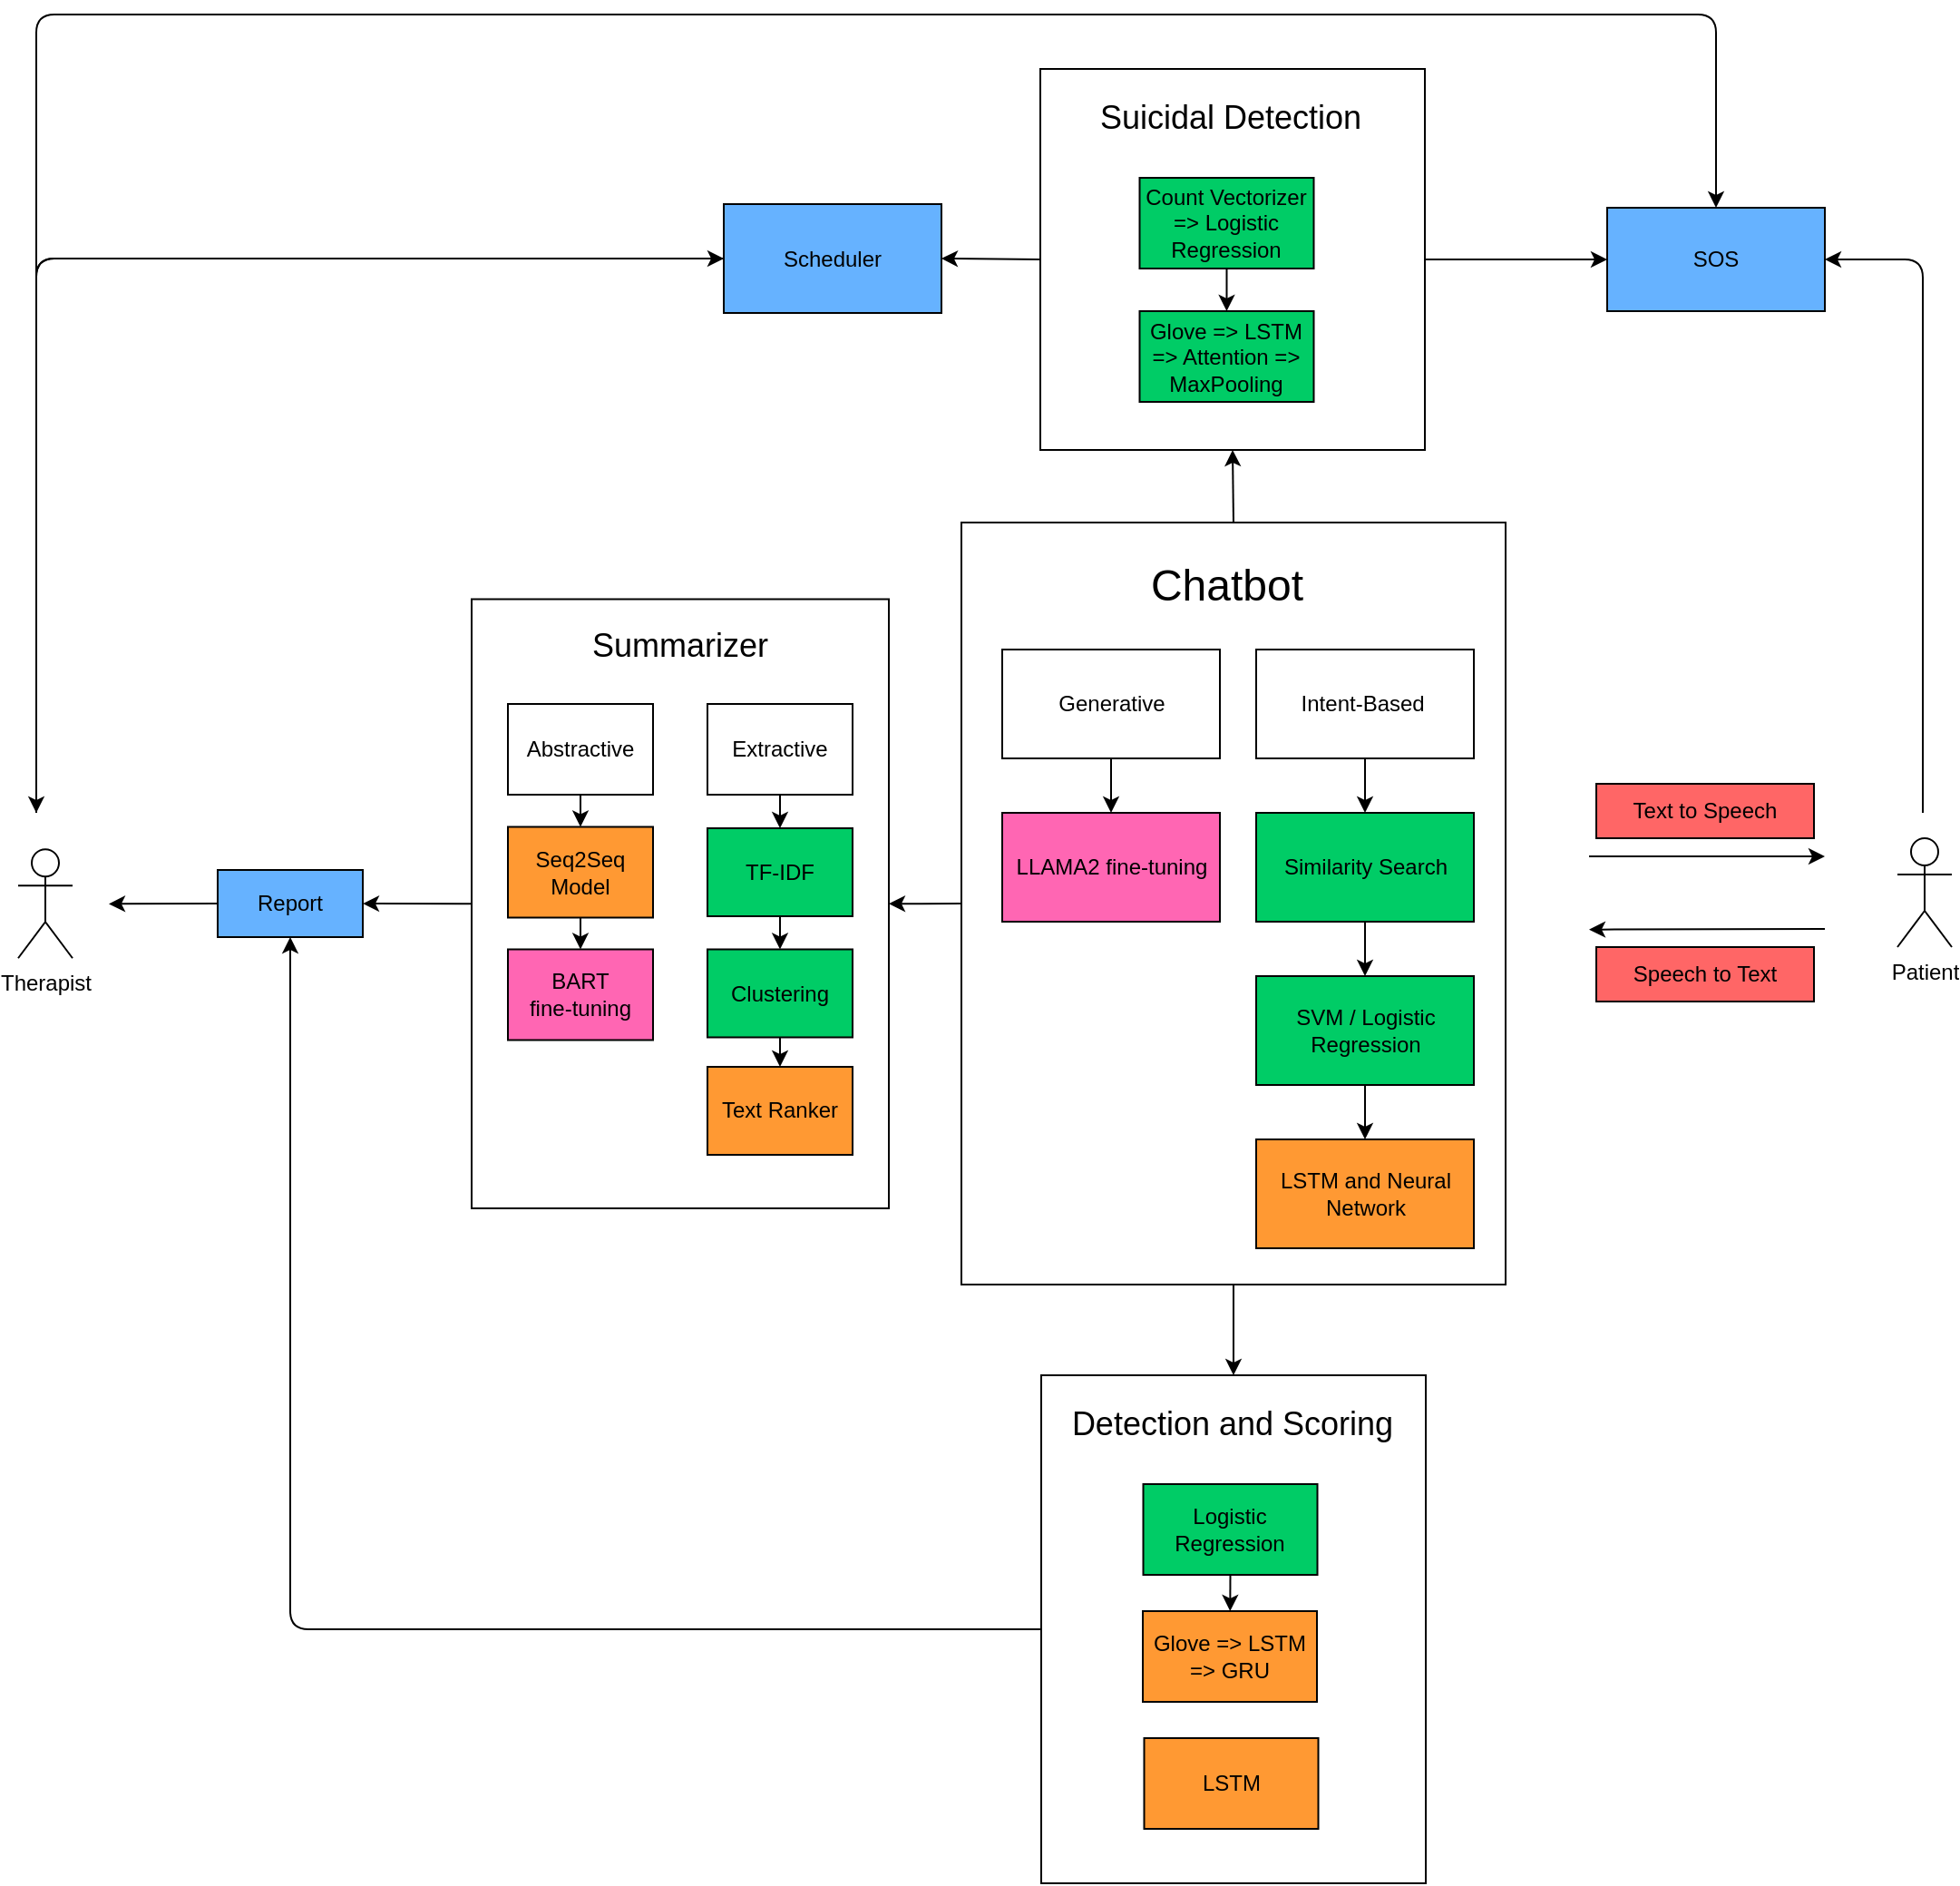 <mxfile>
    <diagram id="nxzzNV7BYu5baKhF10Te" name="Page-1">
        <mxGraphModel dx="2183" dy="704" grid="1" gridSize="10" guides="1" tooltips="1" connect="1" arrows="1" fold="1" page="1" pageScale="1" pageWidth="850" pageHeight="1100" math="0" shadow="0">
            <root>
                <mxCell id="0"/>
                <mxCell id="1" parent="0"/>
                <mxCell id="15" style="edgeStyle=none;html=1;" parent="1" edge="1">
                    <mxGeometry relative="1" as="geometry">
                        <mxPoint x="986" y="654" as="targetPoint"/>
                        <mxPoint x="856" y="654" as="sourcePoint"/>
                    </mxGeometry>
                </mxCell>
                <mxCell id="38" style="edgeStyle=none;html=1;exitX=0;exitY=0.5;exitDx=0;exitDy=0;entryX=1;entryY=0.5;entryDx=0;entryDy=0;" parent="1" source="2" target="24" edge="1">
                    <mxGeometry relative="1" as="geometry"/>
                </mxCell>
                <mxCell id="41" style="edgeStyle=none;html=1;exitX=0.5;exitY=1;exitDx=0;exitDy=0;entryX=0.5;entryY=0;entryDx=0;entryDy=0;" parent="1" source="2" target="22" edge="1">
                    <mxGeometry relative="1" as="geometry"/>
                </mxCell>
                <mxCell id="64" style="html=1;exitX=0.5;exitY=0;exitDx=0;exitDy=0;entryX=0.5;entryY=1;entryDx=0;entryDy=0;fontSize=18;" parent="1" source="2" target="59" edge="1">
                    <mxGeometry relative="1" as="geometry"/>
                </mxCell>
                <mxCell id="2" value="" style="rounded=0;whiteSpace=wrap;html=1;" parent="1" vertex="1">
                    <mxGeometry x="510" y="470" width="300" height="420" as="geometry"/>
                </mxCell>
                <mxCell id="7" value="" style="edgeStyle=none;html=1;" parent="1" source="3" target="6" edge="1">
                    <mxGeometry relative="1" as="geometry"/>
                </mxCell>
                <mxCell id="3" value="Intent-Based&amp;nbsp;" style="rounded=0;whiteSpace=wrap;html=1;" parent="1" vertex="1">
                    <mxGeometry x="672.5" y="540" width="120" height="60" as="geometry"/>
                </mxCell>
                <mxCell id="4" value="&lt;font style=&quot;font-size: 24px;&quot;&gt;Chatbot&lt;/font&gt;" style="text;html=1;strokeColor=none;fillColor=none;align=center;verticalAlign=middle;whiteSpace=wrap;rounded=0;" parent="1" vertex="1">
                    <mxGeometry x="590" y="490" width="132.5" height="30" as="geometry"/>
                </mxCell>
                <mxCell id="13" value="" style="edgeStyle=none;html=1;" parent="1" source="5" target="12" edge="1">
                    <mxGeometry relative="1" as="geometry"/>
                </mxCell>
                <mxCell id="5" value="Generative" style="rounded=0;whiteSpace=wrap;html=1;" parent="1" vertex="1">
                    <mxGeometry x="532.5" y="540" width="120" height="60" as="geometry"/>
                </mxCell>
                <mxCell id="9" value="" style="edgeStyle=none;html=1;" parent="1" source="6" target="8" edge="1">
                    <mxGeometry relative="1" as="geometry"/>
                </mxCell>
                <mxCell id="6" value="Similarity Search" style="whiteSpace=wrap;html=1;rounded=0;fillColor=#00CC66;" parent="1" vertex="1">
                    <mxGeometry x="672.5" y="630" width="120" height="60" as="geometry"/>
                </mxCell>
                <mxCell id="11" value="" style="edgeStyle=none;html=1;" parent="1" source="8" target="10" edge="1">
                    <mxGeometry relative="1" as="geometry"/>
                </mxCell>
                <mxCell id="8" value="SVM / Logistic Regression" style="whiteSpace=wrap;html=1;rounded=0;fillColor=#00CC66;" parent="1" vertex="1">
                    <mxGeometry x="672.5" y="720" width="120" height="60" as="geometry"/>
                </mxCell>
                <mxCell id="10" value="LSTM and Neural Network" style="whiteSpace=wrap;html=1;rounded=0;fillColor=#FF9933;" parent="1" vertex="1">
                    <mxGeometry x="672.5" y="810" width="120" height="60" as="geometry"/>
                </mxCell>
                <mxCell id="12" value="LLAMA2 fine-tuning" style="whiteSpace=wrap;html=1;rounded=0;fillColor=#FF66B3;" parent="1" vertex="1">
                    <mxGeometry x="532.5" y="630" width="120" height="60" as="geometry"/>
                </mxCell>
                <mxCell id="14" value="Patient&lt;br&gt;" style="shape=umlActor;verticalLabelPosition=bottom;verticalAlign=top;html=1;outlineConnect=0;" parent="1" vertex="1">
                    <mxGeometry x="1026" y="644" width="30" height="60" as="geometry"/>
                </mxCell>
                <mxCell id="16" style="edgeStyle=none;html=1;" parent="1" edge="1">
                    <mxGeometry relative="1" as="geometry">
                        <mxPoint x="856" y="694.33" as="targetPoint"/>
                        <mxPoint x="986" y="694" as="sourcePoint"/>
                    </mxGeometry>
                </mxCell>
                <mxCell id="42" style="edgeStyle=orthogonalEdgeStyle;html=1;exitX=0;exitY=0.5;exitDx=0;exitDy=0;entryX=0.5;entryY=1;entryDx=0;entryDy=0;" parent="1" source="22" target="34" edge="1">
                    <mxGeometry relative="1" as="geometry"/>
                </mxCell>
                <mxCell id="22" value="" style="rounded=0;whiteSpace=wrap;html=1;" parent="1" vertex="1">
                    <mxGeometry x="554" y="940" width="212" height="280" as="geometry"/>
                </mxCell>
                <mxCell id="23" value="&lt;font style=&quot;font-size: 18px;&quot;&gt;Detection and Scoring&lt;/font&gt;" style="text;html=1;strokeColor=none;fillColor=none;align=center;verticalAlign=middle;whiteSpace=wrap;rounded=0;" parent="1" vertex="1">
                    <mxGeometry x="532.5" y="951.5" width="252.5" height="30" as="geometry"/>
                </mxCell>
                <mxCell id="39" style="edgeStyle=none;html=1;exitX=0;exitY=0.5;exitDx=0;exitDy=0;" parent="1" source="24" target="34" edge="1">
                    <mxGeometry relative="1" as="geometry"/>
                </mxCell>
                <mxCell id="24" value="" style="rounded=0;whiteSpace=wrap;html=1;" parent="1" vertex="1">
                    <mxGeometry x="240" y="512.25" width="230" height="335.75" as="geometry"/>
                </mxCell>
                <mxCell id="25" value="&lt;font style=&quot;font-size: 18px;&quot;&gt;Summarizer&lt;/font&gt;" style="text;html=1;strokeColor=none;fillColor=none;align=center;verticalAlign=middle;whiteSpace=wrap;rounded=0;" parent="1" vertex="1">
                    <mxGeometry x="325" y="523" width="60" height="30" as="geometry"/>
                </mxCell>
                <mxCell id="29" value="" style="edgeStyle=none;html=1;" parent="1" source="26" target="28" edge="1">
                    <mxGeometry relative="1" as="geometry"/>
                </mxCell>
                <mxCell id="26" value="Extractive" style="rounded=0;whiteSpace=wrap;html=1;" parent="1" vertex="1">
                    <mxGeometry x="370" y="570" width="80" height="50" as="geometry"/>
                </mxCell>
                <mxCell id="Yz0v-OLk0Z-_11yOdA3S-93" style="edgeStyle=none;html=1;exitX=0.5;exitY=1;exitDx=0;exitDy=0;entryX=0.5;entryY=0;entryDx=0;entryDy=0;" edge="1" parent="1" source="27" target="69">
                    <mxGeometry relative="1" as="geometry"/>
                </mxCell>
                <mxCell id="27" value="Abstractive" style="rounded=0;whiteSpace=wrap;html=1;" parent="1" vertex="1">
                    <mxGeometry x="260" y="570" width="80" height="50" as="geometry"/>
                </mxCell>
                <mxCell id="Yz0v-OLk0Z-_11yOdA3S-90" style="edgeStyle=none;html=1;exitX=0.5;exitY=1;exitDx=0;exitDy=0;entryX=0.5;entryY=0;entryDx=0;entryDy=0;" edge="1" parent="1" source="28" target="87">
                    <mxGeometry relative="1" as="geometry"/>
                </mxCell>
                <mxCell id="28" value="TF-IDF" style="whiteSpace=wrap;html=1;rounded=0;fillColor=#00CC66;" parent="1" vertex="1">
                    <mxGeometry x="370" y="638.5" width="80" height="48.5" as="geometry"/>
                </mxCell>
                <mxCell id="75" style="edgeStyle=none;html=1;exitX=0;exitY=0.5;exitDx=0;exitDy=0;fontSize=18;" parent="1" source="34" edge="1">
                    <mxGeometry relative="1" as="geometry">
                        <mxPoint x="40" y="680.19" as="targetPoint"/>
                    </mxGeometry>
                </mxCell>
                <mxCell id="34" value="Report" style="rounded=0;whiteSpace=wrap;html=1;fillColor=#66B2FF;" parent="1" vertex="1">
                    <mxGeometry x="100" y="661.5" width="80" height="37" as="geometry"/>
                </mxCell>
                <mxCell id="47" style="edgeStyle=orthogonalEdgeStyle;html=1;exitX=0;exitY=0.5;exitDx=0;exitDy=0;" parent="1" source="44" edge="1">
                    <mxGeometry relative="1" as="geometry">
                        <mxPoint y="630" as="targetPoint"/>
                        <Array as="points">
                            <mxPoint y="324"/>
                            <mxPoint y="630"/>
                        </Array>
                    </mxGeometry>
                </mxCell>
                <mxCell id="76" style="html=1;exitX=0;exitY=0.5;exitDx=0;exitDy=0;fontSize=18;entryX=0;entryY=0.5;entryDx=0;entryDy=0;edgeStyle=orthogonalEdgeStyle;" parent="1" target="44" edge="1">
                    <mxGeometry relative="1" as="geometry">
                        <mxPoint y="630" as="sourcePoint"/>
                        <Array as="points">
                            <mxPoint y="325"/>
                        </Array>
                    </mxGeometry>
                </mxCell>
                <mxCell id="44" value="Scheduler" style="rounded=0;whiteSpace=wrap;html=1;fillColor=#66B2FF;" parent="1" vertex="1">
                    <mxGeometry x="379" y="294.5" width="120" height="60" as="geometry"/>
                </mxCell>
                <mxCell id="45" value="Therapist" style="shape=umlActor;verticalLabelPosition=bottom;verticalAlign=top;html=1;outlineConnect=0;" parent="1" vertex="1">
                    <mxGeometry x="-10" y="650.13" width="30" height="60" as="geometry"/>
                </mxCell>
                <mxCell id="66" style="edgeStyle=orthogonalEdgeStyle;html=1;exitX=1;exitY=0.5;exitDx=0;exitDy=0;fontSize=18;entryX=1;entryY=0.5;entryDx=0;entryDy=0;" parent="1" target="50" edge="1">
                    <mxGeometry relative="1" as="geometry">
                        <mxPoint x="1040" y="630" as="sourcePoint"/>
                        <Array as="points">
                            <mxPoint x="1040" y="325"/>
                        </Array>
                    </mxGeometry>
                </mxCell>
                <mxCell id="50" value="SOS" style="rounded=0;whiteSpace=wrap;html=1;fillColor=#66B2FF;" parent="1" vertex="1">
                    <mxGeometry x="866" y="296.5" width="120" height="57" as="geometry"/>
                </mxCell>
                <mxCell id="51" value="" style="endArrow=classic;html=1;entryX=0.5;entryY=0;entryDx=0;entryDy=0;edgeStyle=orthogonalEdgeStyle;" parent="1" target="50" edge="1">
                    <mxGeometry width="50" height="50" relative="1" as="geometry">
                        <mxPoint y="340" as="sourcePoint"/>
                        <mxPoint x="-630" y="110" as="targetPoint"/>
                        <Array as="points">
                            <mxPoint y="190"/>
                            <mxPoint x="926" y="190"/>
                        </Array>
                    </mxGeometry>
                </mxCell>
                <mxCell id="65" style="edgeStyle=none;html=1;exitX=1;exitY=0.5;exitDx=0;exitDy=0;entryX=0;entryY=0.5;entryDx=0;entryDy=0;fontSize=18;" parent="1" source="59" target="50" edge="1">
                    <mxGeometry relative="1" as="geometry"/>
                </mxCell>
                <mxCell id="67" style="html=1;exitX=0;exitY=0.5;exitDx=0;exitDy=0;entryX=1;entryY=0.5;entryDx=0;entryDy=0;fontSize=18;" parent="1" source="59" target="44" edge="1">
                    <mxGeometry relative="1" as="geometry"/>
                </mxCell>
                <mxCell id="59" value="" style="rounded=0;whiteSpace=wrap;html=1;" parent="1" vertex="1">
                    <mxGeometry x="553.5" y="220" width="212" height="210" as="geometry"/>
                </mxCell>
                <mxCell id="60" value="&lt;font style=&quot;font-size: 18px;&quot;&gt;Suicidal Detection&lt;/font&gt;" style="text;html=1;strokeColor=none;fillColor=none;align=center;verticalAlign=middle;whiteSpace=wrap;rounded=0;" parent="1" vertex="1">
                    <mxGeometry x="532" y="231.5" width="252.5" height="30" as="geometry"/>
                </mxCell>
                <mxCell id="68" value="BART &lt;br&gt;fine-tuning" style="rounded=0;whiteSpace=wrap;html=1;fillColor=#FF66B3;" parent="1" vertex="1">
                    <mxGeometry x="260" y="705.25" width="80" height="50" as="geometry"/>
                </mxCell>
                <mxCell id="Yz0v-OLk0Z-_11yOdA3S-92" style="edgeStyle=none;html=1;exitX=0.5;exitY=1;exitDx=0;exitDy=0;" edge="1" parent="1" source="69" target="68">
                    <mxGeometry relative="1" as="geometry"/>
                </mxCell>
                <mxCell id="69" value="Seq2Seq&lt;br&gt;Model" style="rounded=0;whiteSpace=wrap;html=1;fillColor=#FF9933;" parent="1" vertex="1">
                    <mxGeometry x="260" y="637.75" width="80" height="50" as="geometry"/>
                </mxCell>
                <mxCell id="Yz0v-OLk0Z-_11yOdA3S-89" value="" style="edgeStyle=none;html=1;" edge="1" parent="1" source="78" target="Yz0v-OLk0Z-_11yOdA3S-88">
                    <mxGeometry relative="1" as="geometry"/>
                </mxCell>
                <mxCell id="78" value="Count Vectorizer =&amp;gt; Logistic Regression" style="rounded=0;whiteSpace=wrap;html=1;fillColor=#00CC66;" parent="1" vertex="1">
                    <mxGeometry x="608.25" y="280" width="96" height="50" as="geometry"/>
                </mxCell>
                <mxCell id="80" value="Glove =&amp;gt; LSTM&lt;br&gt;=&amp;gt; GRU" style="rounded=0;whiteSpace=wrap;html=1;fillColor=#FF9933;" parent="1" vertex="1">
                    <mxGeometry x="610" y="1070" width="96" height="50" as="geometry"/>
                </mxCell>
                <mxCell id="Sqr-_6luysI8qt4BqUSp-90" style="edgeStyle=none;html=1;exitX=0.5;exitY=1;exitDx=0;exitDy=0;" parent="1" source="81" target="80" edge="1">
                    <mxGeometry relative="1" as="geometry"/>
                </mxCell>
                <mxCell id="81" value="Logistic Regression" style="rounded=0;whiteSpace=wrap;html=1;fillColor=#00CC66;" parent="1" vertex="1">
                    <mxGeometry x="610.25" y="1000" width="96" height="50" as="geometry"/>
                </mxCell>
                <mxCell id="83" value="Text to Speech" style="rounded=0;whiteSpace=wrap;html=1;fillColor=#FF6666;" parent="1" vertex="1">
                    <mxGeometry x="860" y="614" width="120" height="30" as="geometry"/>
                </mxCell>
                <mxCell id="84" value="Speech to Text" style="rounded=0;whiteSpace=wrap;html=1;fillColor=#FF6666;" parent="1" vertex="1">
                    <mxGeometry x="860" y="704" width="120" height="30" as="geometry"/>
                </mxCell>
                <mxCell id="85" value="Text Ranker" style="whiteSpace=wrap;html=1;rounded=0;fillColor=#FF9933;" parent="1" vertex="1">
                    <mxGeometry x="370" y="770" width="80" height="48.5" as="geometry"/>
                </mxCell>
                <mxCell id="Yz0v-OLk0Z-_11yOdA3S-91" style="edgeStyle=none;html=1;exitX=0.5;exitY=1;exitDx=0;exitDy=0;entryX=0.5;entryY=0;entryDx=0;entryDy=0;" edge="1" parent="1" source="87" target="85">
                    <mxGeometry relative="1" as="geometry"/>
                </mxCell>
                <mxCell id="87" value="Clustering" style="whiteSpace=wrap;html=1;rounded=0;fillColor=#00CC66;" parent="1" vertex="1">
                    <mxGeometry x="370" y="705.25" width="80" height="48.5" as="geometry"/>
                </mxCell>
                <mxCell id="Yz0v-OLk0Z-_11yOdA3S-88" value="Glove =&amp;gt; LSTM&lt;br&gt;=&amp;gt; Attention =&amp;gt; MaxPooling" style="rounded=0;whiteSpace=wrap;html=1;fillColor=#00CC66;" vertex="1" parent="1">
                    <mxGeometry x="608.25" y="353.5" width="96" height="50" as="geometry"/>
                </mxCell>
                <mxCell id="Yz0v-OLk0Z-_11yOdA3S-94" value="LSTM" style="rounded=0;whiteSpace=wrap;html=1;fillColor=#FF9933;" vertex="1" parent="1">
                    <mxGeometry x="610.75" y="1140" width="96" height="50" as="geometry"/>
                </mxCell>
            </root>
        </mxGraphModel>
    </diagram>
    <diagram id="hMVIPNOCL1WMG9UD9Ap6" name="Page-2">
        <mxGraphModel dx="994" dy="412" grid="1" gridSize="10" guides="1" tooltips="1" connect="1" arrows="1" fold="1" page="1" pageScale="1" pageWidth="850" pageHeight="1100" math="0" shadow="0">
            <root>
                <mxCell id="0"/>
                <mxCell id="1" parent="0"/>
                <mxCell id="wHdWRToy5o93gBNnjA12-1" value="" style="rounded=0;whiteSpace=wrap;html=1;" parent="1" vertex="1">
                    <mxGeometry x="281.5" y="630" width="212" height="210" as="geometry"/>
                </mxCell>
                <mxCell id="wHdWRToy5o93gBNnjA12-2" value="&lt;font style=&quot;font-size: 18px;&quot;&gt;Detection and Scoring&lt;/font&gt;" style="text;html=1;strokeColor=none;fillColor=none;align=center;verticalAlign=middle;whiteSpace=wrap;rounded=0;" parent="1" vertex="1">
                    <mxGeometry x="260" y="641.5" width="252.5" height="30" as="geometry"/>
                </mxCell>
                <mxCell id="wHdWRToy5o93gBNnjA12-3" value="Glove =&amp;gt; LSTM&lt;br&gt;=&amp;gt; GRU" style="rounded=0;whiteSpace=wrap;html=1;fillColor=#FF9933;" parent="1" vertex="1">
                    <mxGeometry x="337.5" y="760" width="96" height="50" as="geometry"/>
                </mxCell>
                <mxCell id="wHdWRToy5o93gBNnjA12-4" style="edgeStyle=none;html=1;exitX=0.5;exitY=1;exitDx=0;exitDy=0;" parent="1" source="wHdWRToy5o93gBNnjA12-5" target="wHdWRToy5o93gBNnjA12-3" edge="1">
                    <mxGeometry relative="1" as="geometry"/>
                </mxCell>
                <mxCell id="wHdWRToy5o93gBNnjA12-5" value="Logistic Regression" style="rounded=0;whiteSpace=wrap;html=1;fillColor=#00CC66;" parent="1" vertex="1">
                    <mxGeometry x="337.75" y="690" width="96" height="50" as="geometry"/>
                </mxCell>
            </root>
        </mxGraphModel>
    </diagram>
</mxfile>